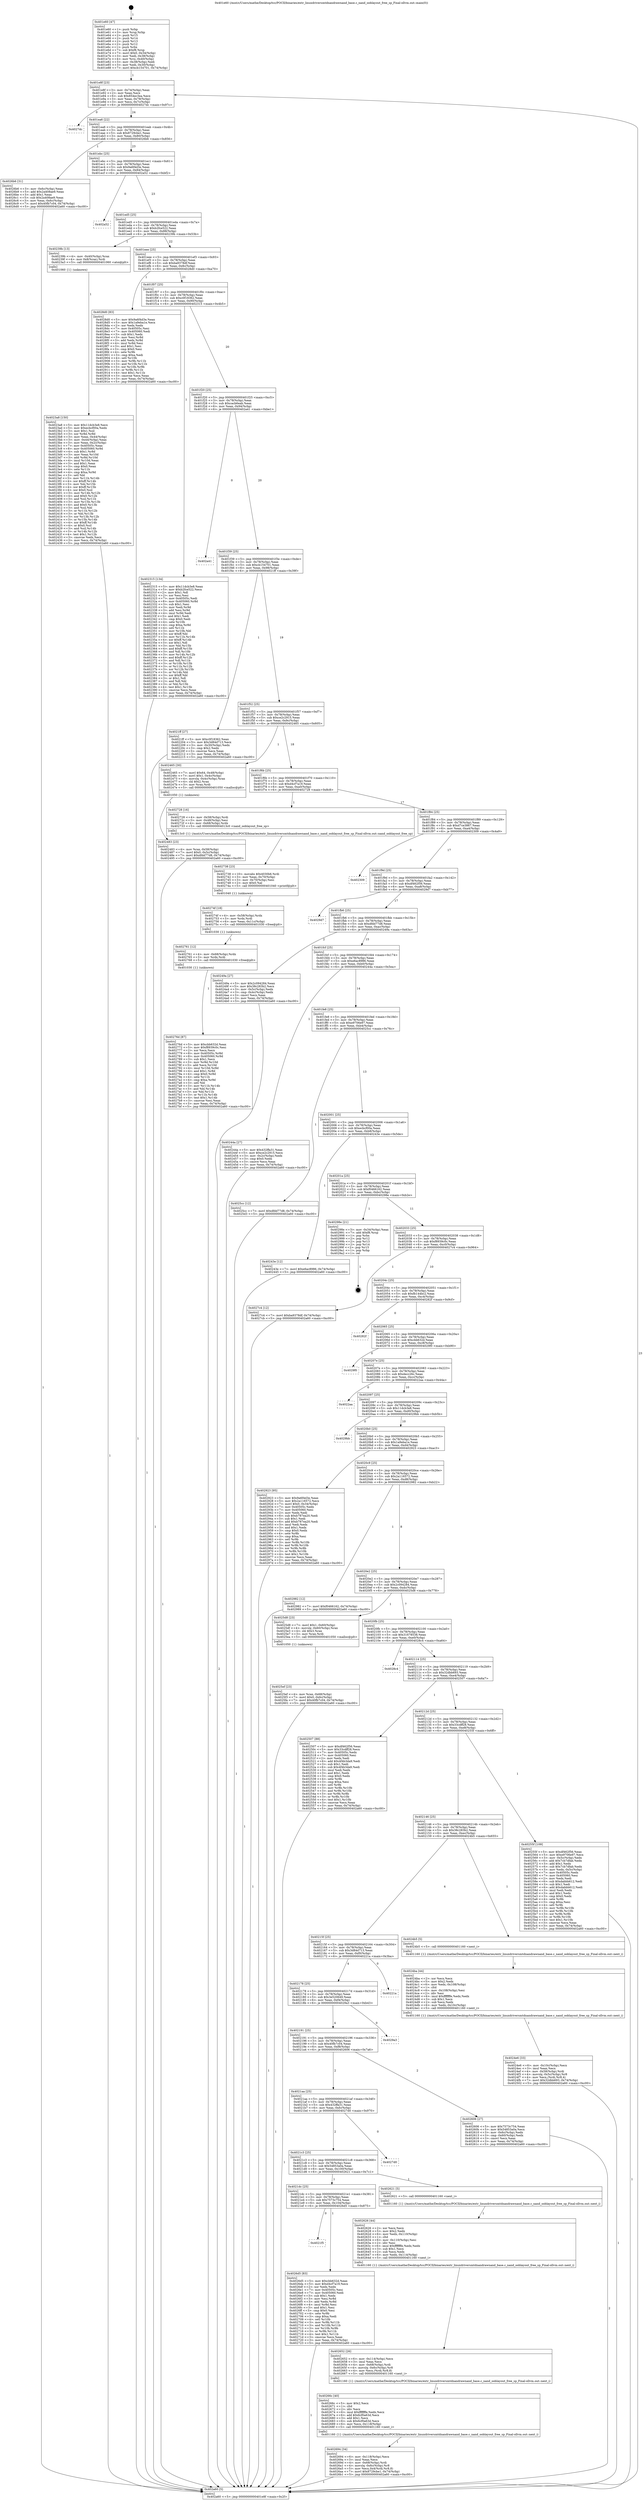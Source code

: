 digraph "0x401e60" {
  label = "0x401e60 (/mnt/c/Users/mathe/Desktop/tcc/POCII/binaries/extr_linuxdriversmtdnandrawnand_base.c_nand_ooblayout_free_sp_Final-ollvm.out::main(0))"
  labelloc = "t"
  node[shape=record]

  Entry [label="",width=0.3,height=0.3,shape=circle,fillcolor=black,style=filled]
  "0x401e8f" [label="{
     0x401e8f [23]\l
     | [instrs]\l
     &nbsp;&nbsp;0x401e8f \<+3\>: mov -0x74(%rbp),%eax\l
     &nbsp;&nbsp;0x401e92 \<+2\>: mov %eax,%ecx\l
     &nbsp;&nbsp;0x401e94 \<+6\>: sub $0x854ec3ea,%ecx\l
     &nbsp;&nbsp;0x401e9a \<+3\>: mov %eax,-0x78(%rbp)\l
     &nbsp;&nbsp;0x401e9d \<+3\>: mov %ecx,-0x7c(%rbp)\l
     &nbsp;&nbsp;0x401ea0 \<+6\>: je 00000000004027dc \<main+0x97c\>\l
  }"]
  "0x4027dc" [label="{
     0x4027dc\l
  }", style=dashed]
  "0x401ea6" [label="{
     0x401ea6 [22]\l
     | [instrs]\l
     &nbsp;&nbsp;0x401ea6 \<+5\>: jmp 0000000000401eab \<main+0x4b\>\l
     &nbsp;&nbsp;0x401eab \<+3\>: mov -0x78(%rbp),%eax\l
     &nbsp;&nbsp;0x401eae \<+5\>: sub $0x8729cbe1,%eax\l
     &nbsp;&nbsp;0x401eb3 \<+3\>: mov %eax,-0x80(%rbp)\l
     &nbsp;&nbsp;0x401eb6 \<+6\>: je 00000000004026b6 \<main+0x856\>\l
  }"]
  Exit [label="",width=0.3,height=0.3,shape=circle,fillcolor=black,style=filled,peripheries=2]
  "0x4026b6" [label="{
     0x4026b6 [31]\l
     | [instrs]\l
     &nbsp;&nbsp;0x4026b6 \<+3\>: mov -0x6c(%rbp),%eax\l
     &nbsp;&nbsp;0x4026b9 \<+5\>: add $0x2a408ae9,%eax\l
     &nbsp;&nbsp;0x4026be \<+3\>: add $0x1,%eax\l
     &nbsp;&nbsp;0x4026c1 \<+5\>: sub $0x2a408ae9,%eax\l
     &nbsp;&nbsp;0x4026c6 \<+3\>: mov %eax,-0x6c(%rbp)\l
     &nbsp;&nbsp;0x4026c9 \<+7\>: movl $0x40fb7c04,-0x74(%rbp)\l
     &nbsp;&nbsp;0x4026d0 \<+5\>: jmp 0000000000402a60 \<main+0xc00\>\l
  }"]
  "0x401ebc" [label="{
     0x401ebc [25]\l
     | [instrs]\l
     &nbsp;&nbsp;0x401ebc \<+5\>: jmp 0000000000401ec1 \<main+0x61\>\l
     &nbsp;&nbsp;0x401ec1 \<+3\>: mov -0x78(%rbp),%eax\l
     &nbsp;&nbsp;0x401ec4 \<+5\>: sub $0x9a6f4d3e,%eax\l
     &nbsp;&nbsp;0x401ec9 \<+6\>: mov %eax,-0x84(%rbp)\l
     &nbsp;&nbsp;0x401ecf \<+6\>: je 0000000000402a52 \<main+0xbf2\>\l
  }"]
  "0x40276d" [label="{
     0x40276d [87]\l
     | [instrs]\l
     &nbsp;&nbsp;0x40276d \<+5\>: mov $0xcbb632d,%eax\l
     &nbsp;&nbsp;0x402772 \<+5\>: mov $0xf8939c0c,%esi\l
     &nbsp;&nbsp;0x402777 \<+2\>: xor %ecx,%ecx\l
     &nbsp;&nbsp;0x402779 \<+8\>: mov 0x40505c,%r8d\l
     &nbsp;&nbsp;0x402781 \<+8\>: mov 0x405060,%r9d\l
     &nbsp;&nbsp;0x402789 \<+3\>: sub $0x1,%ecx\l
     &nbsp;&nbsp;0x40278c \<+3\>: mov %r8d,%r10d\l
     &nbsp;&nbsp;0x40278f \<+3\>: add %ecx,%r10d\l
     &nbsp;&nbsp;0x402792 \<+4\>: imul %r10d,%r8d\l
     &nbsp;&nbsp;0x402796 \<+4\>: and $0x1,%r8d\l
     &nbsp;&nbsp;0x40279a \<+4\>: cmp $0x0,%r8d\l
     &nbsp;&nbsp;0x40279e \<+4\>: sete %r11b\l
     &nbsp;&nbsp;0x4027a2 \<+4\>: cmp $0xa,%r9d\l
     &nbsp;&nbsp;0x4027a6 \<+3\>: setl %bl\l
     &nbsp;&nbsp;0x4027a9 \<+3\>: mov %r11b,%r14b\l
     &nbsp;&nbsp;0x4027ac \<+3\>: and %bl,%r14b\l
     &nbsp;&nbsp;0x4027af \<+3\>: xor %bl,%r11b\l
     &nbsp;&nbsp;0x4027b2 \<+3\>: or %r11b,%r14b\l
     &nbsp;&nbsp;0x4027b5 \<+4\>: test $0x1,%r14b\l
     &nbsp;&nbsp;0x4027b9 \<+3\>: cmovne %esi,%eax\l
     &nbsp;&nbsp;0x4027bc \<+3\>: mov %eax,-0x74(%rbp)\l
     &nbsp;&nbsp;0x4027bf \<+5\>: jmp 0000000000402a60 \<main+0xc00\>\l
  }"]
  "0x402a52" [label="{
     0x402a52\l
  }", style=dashed]
  "0x401ed5" [label="{
     0x401ed5 [25]\l
     | [instrs]\l
     &nbsp;&nbsp;0x401ed5 \<+5\>: jmp 0000000000401eda \<main+0x7a\>\l
     &nbsp;&nbsp;0x401eda \<+3\>: mov -0x78(%rbp),%eax\l
     &nbsp;&nbsp;0x401edd \<+5\>: sub $0xb2fce522,%eax\l
     &nbsp;&nbsp;0x401ee2 \<+6\>: mov %eax,-0x88(%rbp)\l
     &nbsp;&nbsp;0x401ee8 \<+6\>: je 000000000040239b \<main+0x53b\>\l
  }"]
  "0x402761" [label="{
     0x402761 [12]\l
     | [instrs]\l
     &nbsp;&nbsp;0x402761 \<+4\>: mov -0x68(%rbp),%rdx\l
     &nbsp;&nbsp;0x402765 \<+3\>: mov %rdx,%rdi\l
     &nbsp;&nbsp;0x402768 \<+5\>: call 0000000000401030 \<free@plt\>\l
     | [calls]\l
     &nbsp;&nbsp;0x401030 \{1\} (unknown)\l
  }"]
  "0x40239b" [label="{
     0x40239b [13]\l
     | [instrs]\l
     &nbsp;&nbsp;0x40239b \<+4\>: mov -0x40(%rbp),%rax\l
     &nbsp;&nbsp;0x40239f \<+4\>: mov 0x8(%rax),%rdi\l
     &nbsp;&nbsp;0x4023a3 \<+5\>: call 0000000000401060 \<atoi@plt\>\l
     | [calls]\l
     &nbsp;&nbsp;0x401060 \{1\} (unknown)\l
  }"]
  "0x401eee" [label="{
     0x401eee [25]\l
     | [instrs]\l
     &nbsp;&nbsp;0x401eee \<+5\>: jmp 0000000000401ef3 \<main+0x93\>\l
     &nbsp;&nbsp;0x401ef3 \<+3\>: mov -0x78(%rbp),%eax\l
     &nbsp;&nbsp;0x401ef6 \<+5\>: sub $0xba9378df,%eax\l
     &nbsp;&nbsp;0x401efb \<+6\>: mov %eax,-0x8c(%rbp)\l
     &nbsp;&nbsp;0x401f01 \<+6\>: je 00000000004028d0 \<main+0xa70\>\l
  }"]
  "0x40274f" [label="{
     0x40274f [18]\l
     | [instrs]\l
     &nbsp;&nbsp;0x40274f \<+4\>: mov -0x58(%rbp),%rdx\l
     &nbsp;&nbsp;0x402753 \<+3\>: mov %rdx,%rdi\l
     &nbsp;&nbsp;0x402756 \<+6\>: mov %eax,-0x11c(%rbp)\l
     &nbsp;&nbsp;0x40275c \<+5\>: call 0000000000401030 \<free@plt\>\l
     | [calls]\l
     &nbsp;&nbsp;0x401030 \{1\} (unknown)\l
  }"]
  "0x4028d0" [label="{
     0x4028d0 [83]\l
     | [instrs]\l
     &nbsp;&nbsp;0x4028d0 \<+5\>: mov $0x9a6f4d3e,%eax\l
     &nbsp;&nbsp;0x4028d5 \<+5\>: mov $0x1a9eba1e,%ecx\l
     &nbsp;&nbsp;0x4028da \<+2\>: xor %edx,%edx\l
     &nbsp;&nbsp;0x4028dc \<+7\>: mov 0x40505c,%esi\l
     &nbsp;&nbsp;0x4028e3 \<+7\>: mov 0x405060,%edi\l
     &nbsp;&nbsp;0x4028ea \<+3\>: sub $0x1,%edx\l
     &nbsp;&nbsp;0x4028ed \<+3\>: mov %esi,%r8d\l
     &nbsp;&nbsp;0x4028f0 \<+3\>: add %edx,%r8d\l
     &nbsp;&nbsp;0x4028f3 \<+4\>: imul %r8d,%esi\l
     &nbsp;&nbsp;0x4028f7 \<+3\>: and $0x1,%esi\l
     &nbsp;&nbsp;0x4028fa \<+3\>: cmp $0x0,%esi\l
     &nbsp;&nbsp;0x4028fd \<+4\>: sete %r9b\l
     &nbsp;&nbsp;0x402901 \<+3\>: cmp $0xa,%edi\l
     &nbsp;&nbsp;0x402904 \<+4\>: setl %r10b\l
     &nbsp;&nbsp;0x402908 \<+3\>: mov %r9b,%r11b\l
     &nbsp;&nbsp;0x40290b \<+3\>: and %r10b,%r11b\l
     &nbsp;&nbsp;0x40290e \<+3\>: xor %r10b,%r9b\l
     &nbsp;&nbsp;0x402911 \<+3\>: or %r9b,%r11b\l
     &nbsp;&nbsp;0x402914 \<+4\>: test $0x1,%r11b\l
     &nbsp;&nbsp;0x402918 \<+3\>: cmovne %ecx,%eax\l
     &nbsp;&nbsp;0x40291b \<+3\>: mov %eax,-0x74(%rbp)\l
     &nbsp;&nbsp;0x40291e \<+5\>: jmp 0000000000402a60 \<main+0xc00\>\l
  }"]
  "0x401f07" [label="{
     0x401f07 [25]\l
     | [instrs]\l
     &nbsp;&nbsp;0x401f07 \<+5\>: jmp 0000000000401f0c \<main+0xac\>\l
     &nbsp;&nbsp;0x401f0c \<+3\>: mov -0x78(%rbp),%eax\l
     &nbsp;&nbsp;0x401f0f \<+5\>: sub $0xc0f18362,%eax\l
     &nbsp;&nbsp;0x401f14 \<+6\>: mov %eax,-0x90(%rbp)\l
     &nbsp;&nbsp;0x401f1a \<+6\>: je 0000000000402315 \<main+0x4b5\>\l
  }"]
  "0x402738" [label="{
     0x402738 [23]\l
     | [instrs]\l
     &nbsp;&nbsp;0x402738 \<+10\>: movabs $0x4030b6,%rdi\l
     &nbsp;&nbsp;0x402742 \<+3\>: mov %eax,-0x70(%rbp)\l
     &nbsp;&nbsp;0x402745 \<+3\>: mov -0x70(%rbp),%esi\l
     &nbsp;&nbsp;0x402748 \<+2\>: mov $0x0,%al\l
     &nbsp;&nbsp;0x40274a \<+5\>: call 0000000000401040 \<printf@plt\>\l
     | [calls]\l
     &nbsp;&nbsp;0x401040 \{1\} (unknown)\l
  }"]
  "0x402315" [label="{
     0x402315 [134]\l
     | [instrs]\l
     &nbsp;&nbsp;0x402315 \<+5\>: mov $0x11dcb3e8,%eax\l
     &nbsp;&nbsp;0x40231a \<+5\>: mov $0xb2fce522,%ecx\l
     &nbsp;&nbsp;0x40231f \<+2\>: mov $0x1,%dl\l
     &nbsp;&nbsp;0x402321 \<+2\>: xor %esi,%esi\l
     &nbsp;&nbsp;0x402323 \<+7\>: mov 0x40505c,%edi\l
     &nbsp;&nbsp;0x40232a \<+8\>: mov 0x405060,%r8d\l
     &nbsp;&nbsp;0x402332 \<+3\>: sub $0x1,%esi\l
     &nbsp;&nbsp;0x402335 \<+3\>: mov %edi,%r9d\l
     &nbsp;&nbsp;0x402338 \<+3\>: add %esi,%r9d\l
     &nbsp;&nbsp;0x40233b \<+4\>: imul %r9d,%edi\l
     &nbsp;&nbsp;0x40233f \<+3\>: and $0x1,%edi\l
     &nbsp;&nbsp;0x402342 \<+3\>: cmp $0x0,%edi\l
     &nbsp;&nbsp;0x402345 \<+4\>: sete %r10b\l
     &nbsp;&nbsp;0x402349 \<+4\>: cmp $0xa,%r8d\l
     &nbsp;&nbsp;0x40234d \<+4\>: setl %r11b\l
     &nbsp;&nbsp;0x402351 \<+3\>: mov %r10b,%bl\l
     &nbsp;&nbsp;0x402354 \<+3\>: xor $0xff,%bl\l
     &nbsp;&nbsp;0x402357 \<+3\>: mov %r11b,%r14b\l
     &nbsp;&nbsp;0x40235a \<+4\>: xor $0xff,%r14b\l
     &nbsp;&nbsp;0x40235e \<+3\>: xor $0x1,%dl\l
     &nbsp;&nbsp;0x402361 \<+3\>: mov %bl,%r15b\l
     &nbsp;&nbsp;0x402364 \<+4\>: and $0xff,%r15b\l
     &nbsp;&nbsp;0x402368 \<+3\>: and %dl,%r10b\l
     &nbsp;&nbsp;0x40236b \<+3\>: mov %r14b,%r12b\l
     &nbsp;&nbsp;0x40236e \<+4\>: and $0xff,%r12b\l
     &nbsp;&nbsp;0x402372 \<+3\>: and %dl,%r11b\l
     &nbsp;&nbsp;0x402375 \<+3\>: or %r10b,%r15b\l
     &nbsp;&nbsp;0x402378 \<+3\>: or %r11b,%r12b\l
     &nbsp;&nbsp;0x40237b \<+3\>: xor %r12b,%r15b\l
     &nbsp;&nbsp;0x40237e \<+3\>: or %r14b,%bl\l
     &nbsp;&nbsp;0x402381 \<+3\>: xor $0xff,%bl\l
     &nbsp;&nbsp;0x402384 \<+3\>: or $0x1,%dl\l
     &nbsp;&nbsp;0x402387 \<+2\>: and %dl,%bl\l
     &nbsp;&nbsp;0x402389 \<+3\>: or %bl,%r15b\l
     &nbsp;&nbsp;0x40238c \<+4\>: test $0x1,%r15b\l
     &nbsp;&nbsp;0x402390 \<+3\>: cmovne %ecx,%eax\l
     &nbsp;&nbsp;0x402393 \<+3\>: mov %eax,-0x74(%rbp)\l
     &nbsp;&nbsp;0x402396 \<+5\>: jmp 0000000000402a60 \<main+0xc00\>\l
  }"]
  "0x401f20" [label="{
     0x401f20 [25]\l
     | [instrs]\l
     &nbsp;&nbsp;0x401f20 \<+5\>: jmp 0000000000401f25 \<main+0xc5\>\l
     &nbsp;&nbsp;0x401f25 \<+3\>: mov -0x78(%rbp),%eax\l
     &nbsp;&nbsp;0x401f28 \<+5\>: sub $0xcacb6eab,%eax\l
     &nbsp;&nbsp;0x401f2d \<+6\>: mov %eax,-0x94(%rbp)\l
     &nbsp;&nbsp;0x401f33 \<+6\>: je 0000000000402a41 \<main+0xbe1\>\l
  }"]
  "0x4021f5" [label="{
     0x4021f5\l
  }", style=dashed]
  "0x402a41" [label="{
     0x402a41\l
  }", style=dashed]
  "0x401f39" [label="{
     0x401f39 [25]\l
     | [instrs]\l
     &nbsp;&nbsp;0x401f39 \<+5\>: jmp 0000000000401f3e \<main+0xde\>\l
     &nbsp;&nbsp;0x401f3e \<+3\>: mov -0x78(%rbp),%eax\l
     &nbsp;&nbsp;0x401f41 \<+5\>: sub $0xcb154701,%eax\l
     &nbsp;&nbsp;0x401f46 \<+6\>: mov %eax,-0x98(%rbp)\l
     &nbsp;&nbsp;0x401f4c \<+6\>: je 00000000004021ff \<main+0x39f\>\l
  }"]
  "0x4026d5" [label="{
     0x4026d5 [83]\l
     | [instrs]\l
     &nbsp;&nbsp;0x4026d5 \<+5\>: mov $0xcbb632d,%eax\l
     &nbsp;&nbsp;0x4026da \<+5\>: mov $0xd4cf7a19,%ecx\l
     &nbsp;&nbsp;0x4026df \<+2\>: xor %edx,%edx\l
     &nbsp;&nbsp;0x4026e1 \<+7\>: mov 0x40505c,%esi\l
     &nbsp;&nbsp;0x4026e8 \<+7\>: mov 0x405060,%edi\l
     &nbsp;&nbsp;0x4026ef \<+3\>: sub $0x1,%edx\l
     &nbsp;&nbsp;0x4026f2 \<+3\>: mov %esi,%r8d\l
     &nbsp;&nbsp;0x4026f5 \<+3\>: add %edx,%r8d\l
     &nbsp;&nbsp;0x4026f8 \<+4\>: imul %r8d,%esi\l
     &nbsp;&nbsp;0x4026fc \<+3\>: and $0x1,%esi\l
     &nbsp;&nbsp;0x4026ff \<+3\>: cmp $0x0,%esi\l
     &nbsp;&nbsp;0x402702 \<+4\>: sete %r9b\l
     &nbsp;&nbsp;0x402706 \<+3\>: cmp $0xa,%edi\l
     &nbsp;&nbsp;0x402709 \<+4\>: setl %r10b\l
     &nbsp;&nbsp;0x40270d \<+3\>: mov %r9b,%r11b\l
     &nbsp;&nbsp;0x402710 \<+3\>: and %r10b,%r11b\l
     &nbsp;&nbsp;0x402713 \<+3\>: xor %r10b,%r9b\l
     &nbsp;&nbsp;0x402716 \<+3\>: or %r9b,%r11b\l
     &nbsp;&nbsp;0x402719 \<+4\>: test $0x1,%r11b\l
     &nbsp;&nbsp;0x40271d \<+3\>: cmovne %ecx,%eax\l
     &nbsp;&nbsp;0x402720 \<+3\>: mov %eax,-0x74(%rbp)\l
     &nbsp;&nbsp;0x402723 \<+5\>: jmp 0000000000402a60 \<main+0xc00\>\l
  }"]
  "0x4021ff" [label="{
     0x4021ff [27]\l
     | [instrs]\l
     &nbsp;&nbsp;0x4021ff \<+5\>: mov $0xc0f18362,%eax\l
     &nbsp;&nbsp;0x402204 \<+5\>: mov $0x3d84d713,%ecx\l
     &nbsp;&nbsp;0x402209 \<+3\>: mov -0x30(%rbp),%edx\l
     &nbsp;&nbsp;0x40220c \<+3\>: cmp $0x2,%edx\l
     &nbsp;&nbsp;0x40220f \<+3\>: cmovne %ecx,%eax\l
     &nbsp;&nbsp;0x402212 \<+3\>: mov %eax,-0x74(%rbp)\l
     &nbsp;&nbsp;0x402215 \<+5\>: jmp 0000000000402a60 \<main+0xc00\>\l
  }"]
  "0x401f52" [label="{
     0x401f52 [25]\l
     | [instrs]\l
     &nbsp;&nbsp;0x401f52 \<+5\>: jmp 0000000000401f57 \<main+0xf7\>\l
     &nbsp;&nbsp;0x401f57 \<+3\>: mov -0x78(%rbp),%eax\l
     &nbsp;&nbsp;0x401f5a \<+5\>: sub $0xce2c2915,%eax\l
     &nbsp;&nbsp;0x401f5f \<+6\>: mov %eax,-0x9c(%rbp)\l
     &nbsp;&nbsp;0x401f65 \<+6\>: je 0000000000402465 \<main+0x605\>\l
  }"]
  "0x402a60" [label="{
     0x402a60 [5]\l
     | [instrs]\l
     &nbsp;&nbsp;0x402a60 \<+5\>: jmp 0000000000401e8f \<main+0x2f\>\l
  }"]
  "0x401e60" [label="{
     0x401e60 [47]\l
     | [instrs]\l
     &nbsp;&nbsp;0x401e60 \<+1\>: push %rbp\l
     &nbsp;&nbsp;0x401e61 \<+3\>: mov %rsp,%rbp\l
     &nbsp;&nbsp;0x401e64 \<+2\>: push %r15\l
     &nbsp;&nbsp;0x401e66 \<+2\>: push %r14\l
     &nbsp;&nbsp;0x401e68 \<+2\>: push %r13\l
     &nbsp;&nbsp;0x401e6a \<+2\>: push %r12\l
     &nbsp;&nbsp;0x401e6c \<+1\>: push %rbx\l
     &nbsp;&nbsp;0x401e6d \<+7\>: sub $0xf8,%rsp\l
     &nbsp;&nbsp;0x401e74 \<+7\>: movl $0x0,-0x34(%rbp)\l
     &nbsp;&nbsp;0x401e7b \<+3\>: mov %edi,-0x38(%rbp)\l
     &nbsp;&nbsp;0x401e7e \<+4\>: mov %rsi,-0x40(%rbp)\l
     &nbsp;&nbsp;0x401e82 \<+3\>: mov -0x38(%rbp),%edi\l
     &nbsp;&nbsp;0x401e85 \<+3\>: mov %edi,-0x30(%rbp)\l
     &nbsp;&nbsp;0x401e88 \<+7\>: movl $0xcb154701,-0x74(%rbp)\l
  }"]
  "0x4023a8" [label="{
     0x4023a8 [150]\l
     | [instrs]\l
     &nbsp;&nbsp;0x4023a8 \<+5\>: mov $0x11dcb3e8,%ecx\l
     &nbsp;&nbsp;0x4023ad \<+5\>: mov $0xecbcf00a,%edx\l
     &nbsp;&nbsp;0x4023b2 \<+3\>: mov $0x1,%sil\l
     &nbsp;&nbsp;0x4023b5 \<+3\>: xor %r8d,%r8d\l
     &nbsp;&nbsp;0x4023b8 \<+3\>: mov %eax,-0x44(%rbp)\l
     &nbsp;&nbsp;0x4023bb \<+3\>: mov -0x44(%rbp),%eax\l
     &nbsp;&nbsp;0x4023be \<+3\>: mov %eax,-0x2c(%rbp)\l
     &nbsp;&nbsp;0x4023c1 \<+7\>: mov 0x40505c,%eax\l
     &nbsp;&nbsp;0x4023c8 \<+8\>: mov 0x405060,%r9d\l
     &nbsp;&nbsp;0x4023d0 \<+4\>: sub $0x1,%r8d\l
     &nbsp;&nbsp;0x4023d4 \<+3\>: mov %eax,%r10d\l
     &nbsp;&nbsp;0x4023d7 \<+3\>: add %r8d,%r10d\l
     &nbsp;&nbsp;0x4023da \<+4\>: imul %r10d,%eax\l
     &nbsp;&nbsp;0x4023de \<+3\>: and $0x1,%eax\l
     &nbsp;&nbsp;0x4023e1 \<+3\>: cmp $0x0,%eax\l
     &nbsp;&nbsp;0x4023e4 \<+4\>: sete %r11b\l
     &nbsp;&nbsp;0x4023e8 \<+4\>: cmp $0xa,%r9d\l
     &nbsp;&nbsp;0x4023ec \<+3\>: setl %bl\l
     &nbsp;&nbsp;0x4023ef \<+3\>: mov %r11b,%r14b\l
     &nbsp;&nbsp;0x4023f2 \<+4\>: xor $0xff,%r14b\l
     &nbsp;&nbsp;0x4023f6 \<+3\>: mov %bl,%r15b\l
     &nbsp;&nbsp;0x4023f9 \<+4\>: xor $0xff,%r15b\l
     &nbsp;&nbsp;0x4023fd \<+4\>: xor $0x0,%sil\l
     &nbsp;&nbsp;0x402401 \<+3\>: mov %r14b,%r12b\l
     &nbsp;&nbsp;0x402404 \<+4\>: and $0x0,%r12b\l
     &nbsp;&nbsp;0x402408 \<+3\>: and %sil,%r11b\l
     &nbsp;&nbsp;0x40240b \<+3\>: mov %r15b,%r13b\l
     &nbsp;&nbsp;0x40240e \<+4\>: and $0x0,%r13b\l
     &nbsp;&nbsp;0x402412 \<+3\>: and %sil,%bl\l
     &nbsp;&nbsp;0x402415 \<+3\>: or %r11b,%r12b\l
     &nbsp;&nbsp;0x402418 \<+3\>: or %bl,%r13b\l
     &nbsp;&nbsp;0x40241b \<+3\>: xor %r13b,%r12b\l
     &nbsp;&nbsp;0x40241e \<+3\>: or %r15b,%r14b\l
     &nbsp;&nbsp;0x402421 \<+4\>: xor $0xff,%r14b\l
     &nbsp;&nbsp;0x402425 \<+4\>: or $0x0,%sil\l
     &nbsp;&nbsp;0x402429 \<+3\>: and %sil,%r14b\l
     &nbsp;&nbsp;0x40242c \<+3\>: or %r14b,%r12b\l
     &nbsp;&nbsp;0x40242f \<+4\>: test $0x1,%r12b\l
     &nbsp;&nbsp;0x402433 \<+3\>: cmovne %edx,%ecx\l
     &nbsp;&nbsp;0x402436 \<+3\>: mov %ecx,-0x74(%rbp)\l
     &nbsp;&nbsp;0x402439 \<+5\>: jmp 0000000000402a60 \<main+0xc00\>\l
  }"]
  "0x402694" [label="{
     0x402694 [34]\l
     | [instrs]\l
     &nbsp;&nbsp;0x402694 \<+6\>: mov -0x118(%rbp),%ecx\l
     &nbsp;&nbsp;0x40269a \<+3\>: imul %eax,%ecx\l
     &nbsp;&nbsp;0x40269d \<+4\>: mov -0x68(%rbp),%rdi\l
     &nbsp;&nbsp;0x4026a1 \<+4\>: movslq -0x6c(%rbp),%r8\l
     &nbsp;&nbsp;0x4026a5 \<+5\>: mov %ecx,0x4(%rdi,%r8,8)\l
     &nbsp;&nbsp;0x4026aa \<+7\>: movl $0x8729cbe1,-0x74(%rbp)\l
     &nbsp;&nbsp;0x4026b1 \<+5\>: jmp 0000000000402a60 \<main+0xc00\>\l
  }"]
  "0x402465" [label="{
     0x402465 [30]\l
     | [instrs]\l
     &nbsp;&nbsp;0x402465 \<+7\>: movl $0x64,-0x48(%rbp)\l
     &nbsp;&nbsp;0x40246c \<+7\>: movl $0x1,-0x4c(%rbp)\l
     &nbsp;&nbsp;0x402473 \<+4\>: movslq -0x4c(%rbp),%rax\l
     &nbsp;&nbsp;0x402477 \<+4\>: shl $0x2,%rax\l
     &nbsp;&nbsp;0x40247b \<+3\>: mov %rax,%rdi\l
     &nbsp;&nbsp;0x40247e \<+5\>: call 0000000000401050 \<malloc@plt\>\l
     | [calls]\l
     &nbsp;&nbsp;0x401050 \{1\} (unknown)\l
  }"]
  "0x401f6b" [label="{
     0x401f6b [25]\l
     | [instrs]\l
     &nbsp;&nbsp;0x401f6b \<+5\>: jmp 0000000000401f70 \<main+0x110\>\l
     &nbsp;&nbsp;0x401f70 \<+3\>: mov -0x78(%rbp),%eax\l
     &nbsp;&nbsp;0x401f73 \<+5\>: sub $0xd4cf7a19,%eax\l
     &nbsp;&nbsp;0x401f78 \<+6\>: mov %eax,-0xa0(%rbp)\l
     &nbsp;&nbsp;0x401f7e \<+6\>: je 0000000000402728 \<main+0x8c8\>\l
  }"]
  "0x40266c" [label="{
     0x40266c [40]\l
     | [instrs]\l
     &nbsp;&nbsp;0x40266c \<+5\>: mov $0x2,%ecx\l
     &nbsp;&nbsp;0x402671 \<+1\>: cltd\l
     &nbsp;&nbsp;0x402672 \<+2\>: idiv %ecx\l
     &nbsp;&nbsp;0x402674 \<+6\>: imul $0xfffffffe,%edx,%ecx\l
     &nbsp;&nbsp;0x40267a \<+6\>: add $0x6cf0a63d,%ecx\l
     &nbsp;&nbsp;0x402680 \<+3\>: add $0x1,%ecx\l
     &nbsp;&nbsp;0x402683 \<+6\>: sub $0x6cf0a63d,%ecx\l
     &nbsp;&nbsp;0x402689 \<+6\>: mov %ecx,-0x118(%rbp)\l
     &nbsp;&nbsp;0x40268f \<+5\>: call 0000000000401160 \<next_i\>\l
     | [calls]\l
     &nbsp;&nbsp;0x401160 \{1\} (/mnt/c/Users/mathe/Desktop/tcc/POCII/binaries/extr_linuxdriversmtdnandrawnand_base.c_nand_ooblayout_free_sp_Final-ollvm.out::next_i)\l
  }"]
  "0x402728" [label="{
     0x402728 [16]\l
     | [instrs]\l
     &nbsp;&nbsp;0x402728 \<+4\>: mov -0x58(%rbp),%rdi\l
     &nbsp;&nbsp;0x40272c \<+3\>: mov -0x48(%rbp),%esi\l
     &nbsp;&nbsp;0x40272f \<+4\>: mov -0x68(%rbp),%rdx\l
     &nbsp;&nbsp;0x402733 \<+5\>: call 00000000004013c0 \<nand_ooblayout_free_sp\>\l
     | [calls]\l
     &nbsp;&nbsp;0x4013c0 \{1\} (/mnt/c/Users/mathe/Desktop/tcc/POCII/binaries/extr_linuxdriversmtdnandrawnand_base.c_nand_ooblayout_free_sp_Final-ollvm.out::nand_ooblayout_free_sp)\l
  }"]
  "0x401f84" [label="{
     0x401f84 [25]\l
     | [instrs]\l
     &nbsp;&nbsp;0x401f84 \<+5\>: jmp 0000000000401f89 \<main+0x129\>\l
     &nbsp;&nbsp;0x401f89 \<+3\>: mov -0x78(%rbp),%eax\l
     &nbsp;&nbsp;0x401f8c \<+5\>: sub $0xd7ce3867,%eax\l
     &nbsp;&nbsp;0x401f91 \<+6\>: mov %eax,-0xa4(%rbp)\l
     &nbsp;&nbsp;0x401f97 \<+6\>: je 0000000000402309 \<main+0x4a9\>\l
  }"]
  "0x402652" [label="{
     0x402652 [26]\l
     | [instrs]\l
     &nbsp;&nbsp;0x402652 \<+6\>: mov -0x114(%rbp),%ecx\l
     &nbsp;&nbsp;0x402658 \<+3\>: imul %eax,%ecx\l
     &nbsp;&nbsp;0x40265b \<+4\>: mov -0x68(%rbp),%rdi\l
     &nbsp;&nbsp;0x40265f \<+4\>: movslq -0x6c(%rbp),%r8\l
     &nbsp;&nbsp;0x402663 \<+4\>: mov %ecx,(%rdi,%r8,8)\l
     &nbsp;&nbsp;0x402667 \<+5\>: call 0000000000401160 \<next_i\>\l
     | [calls]\l
     &nbsp;&nbsp;0x401160 \{1\} (/mnt/c/Users/mathe/Desktop/tcc/POCII/binaries/extr_linuxdriversmtdnandrawnand_base.c_nand_ooblayout_free_sp_Final-ollvm.out::next_i)\l
  }"]
  "0x402309" [label="{
     0x402309\l
  }", style=dashed]
  "0x401f9d" [label="{
     0x401f9d [25]\l
     | [instrs]\l
     &nbsp;&nbsp;0x401f9d \<+5\>: jmp 0000000000401fa2 \<main+0x142\>\l
     &nbsp;&nbsp;0x401fa2 \<+3\>: mov -0x78(%rbp),%eax\l
     &nbsp;&nbsp;0x401fa5 \<+5\>: sub $0xdf462f56,%eax\l
     &nbsp;&nbsp;0x401faa \<+6\>: mov %eax,-0xa8(%rbp)\l
     &nbsp;&nbsp;0x401fb0 \<+6\>: je 00000000004029d7 \<main+0xb77\>\l
  }"]
  "0x402626" [label="{
     0x402626 [44]\l
     | [instrs]\l
     &nbsp;&nbsp;0x402626 \<+2\>: xor %ecx,%ecx\l
     &nbsp;&nbsp;0x402628 \<+5\>: mov $0x2,%edx\l
     &nbsp;&nbsp;0x40262d \<+6\>: mov %edx,-0x110(%rbp)\l
     &nbsp;&nbsp;0x402633 \<+1\>: cltd\l
     &nbsp;&nbsp;0x402634 \<+6\>: mov -0x110(%rbp),%esi\l
     &nbsp;&nbsp;0x40263a \<+2\>: idiv %esi\l
     &nbsp;&nbsp;0x40263c \<+6\>: imul $0xfffffffe,%edx,%edx\l
     &nbsp;&nbsp;0x402642 \<+3\>: sub $0x1,%ecx\l
     &nbsp;&nbsp;0x402645 \<+2\>: sub %ecx,%edx\l
     &nbsp;&nbsp;0x402647 \<+6\>: mov %edx,-0x114(%rbp)\l
     &nbsp;&nbsp;0x40264d \<+5\>: call 0000000000401160 \<next_i\>\l
     | [calls]\l
     &nbsp;&nbsp;0x401160 \{1\} (/mnt/c/Users/mathe/Desktop/tcc/POCII/binaries/extr_linuxdriversmtdnandrawnand_base.c_nand_ooblayout_free_sp_Final-ollvm.out::next_i)\l
  }"]
  "0x4029d7" [label="{
     0x4029d7\l
  }", style=dashed]
  "0x401fb6" [label="{
     0x401fb6 [25]\l
     | [instrs]\l
     &nbsp;&nbsp;0x401fb6 \<+5\>: jmp 0000000000401fbb \<main+0x15b\>\l
     &nbsp;&nbsp;0x401fbb \<+3\>: mov -0x78(%rbp),%eax\l
     &nbsp;&nbsp;0x401fbe \<+5\>: sub $0xdfdd77d8,%eax\l
     &nbsp;&nbsp;0x401fc3 \<+6\>: mov %eax,-0xac(%rbp)\l
     &nbsp;&nbsp;0x401fc9 \<+6\>: je 000000000040249a \<main+0x63a\>\l
  }"]
  "0x4021dc" [label="{
     0x4021dc [25]\l
     | [instrs]\l
     &nbsp;&nbsp;0x4021dc \<+5\>: jmp 00000000004021e1 \<main+0x381\>\l
     &nbsp;&nbsp;0x4021e1 \<+3\>: mov -0x78(%rbp),%eax\l
     &nbsp;&nbsp;0x4021e4 \<+5\>: sub $0x7573c754,%eax\l
     &nbsp;&nbsp;0x4021e9 \<+6\>: mov %eax,-0x104(%rbp)\l
     &nbsp;&nbsp;0x4021ef \<+6\>: je 00000000004026d5 \<main+0x875\>\l
  }"]
  "0x40249a" [label="{
     0x40249a [27]\l
     | [instrs]\l
     &nbsp;&nbsp;0x40249a \<+5\>: mov $0x2c094284,%eax\l
     &nbsp;&nbsp;0x40249f \<+5\>: mov $0x38c283b2,%ecx\l
     &nbsp;&nbsp;0x4024a4 \<+3\>: mov -0x5c(%rbp),%edx\l
     &nbsp;&nbsp;0x4024a7 \<+3\>: cmp -0x4c(%rbp),%edx\l
     &nbsp;&nbsp;0x4024aa \<+3\>: cmovl %ecx,%eax\l
     &nbsp;&nbsp;0x4024ad \<+3\>: mov %eax,-0x74(%rbp)\l
     &nbsp;&nbsp;0x4024b0 \<+5\>: jmp 0000000000402a60 \<main+0xc00\>\l
  }"]
  "0x401fcf" [label="{
     0x401fcf [25]\l
     | [instrs]\l
     &nbsp;&nbsp;0x401fcf \<+5\>: jmp 0000000000401fd4 \<main+0x174\>\l
     &nbsp;&nbsp;0x401fd4 \<+3\>: mov -0x78(%rbp),%eax\l
     &nbsp;&nbsp;0x401fd7 \<+5\>: sub $0xe6ac8986,%eax\l
     &nbsp;&nbsp;0x401fdc \<+6\>: mov %eax,-0xb0(%rbp)\l
     &nbsp;&nbsp;0x401fe2 \<+6\>: je 000000000040244a \<main+0x5ea\>\l
  }"]
  "0x402621" [label="{
     0x402621 [5]\l
     | [instrs]\l
     &nbsp;&nbsp;0x402621 \<+5\>: call 0000000000401160 \<next_i\>\l
     | [calls]\l
     &nbsp;&nbsp;0x401160 \{1\} (/mnt/c/Users/mathe/Desktop/tcc/POCII/binaries/extr_linuxdriversmtdnandrawnand_base.c_nand_ooblayout_free_sp_Final-ollvm.out::next_i)\l
  }"]
  "0x40244a" [label="{
     0x40244a [27]\l
     | [instrs]\l
     &nbsp;&nbsp;0x40244a \<+5\>: mov $0x432ffa31,%eax\l
     &nbsp;&nbsp;0x40244f \<+5\>: mov $0xce2c2915,%ecx\l
     &nbsp;&nbsp;0x402454 \<+3\>: mov -0x2c(%rbp),%edx\l
     &nbsp;&nbsp;0x402457 \<+3\>: cmp $0x0,%edx\l
     &nbsp;&nbsp;0x40245a \<+3\>: cmove %ecx,%eax\l
     &nbsp;&nbsp;0x40245d \<+3\>: mov %eax,-0x74(%rbp)\l
     &nbsp;&nbsp;0x402460 \<+5\>: jmp 0000000000402a60 \<main+0xc00\>\l
  }"]
  "0x401fe8" [label="{
     0x401fe8 [25]\l
     | [instrs]\l
     &nbsp;&nbsp;0x401fe8 \<+5\>: jmp 0000000000401fed \<main+0x18d\>\l
     &nbsp;&nbsp;0x401fed \<+3\>: mov -0x78(%rbp),%eax\l
     &nbsp;&nbsp;0x401ff0 \<+5\>: sub $0xe9706e97,%eax\l
     &nbsp;&nbsp;0x401ff5 \<+6\>: mov %eax,-0xb4(%rbp)\l
     &nbsp;&nbsp;0x401ffb \<+6\>: je 00000000004025cc \<main+0x76c\>\l
  }"]
  "0x4021c3" [label="{
     0x4021c3 [25]\l
     | [instrs]\l
     &nbsp;&nbsp;0x4021c3 \<+5\>: jmp 00000000004021c8 \<main+0x368\>\l
     &nbsp;&nbsp;0x4021c8 \<+3\>: mov -0x78(%rbp),%eax\l
     &nbsp;&nbsp;0x4021cb \<+5\>: sub $0x54853a0a,%eax\l
     &nbsp;&nbsp;0x4021d0 \<+6\>: mov %eax,-0x100(%rbp)\l
     &nbsp;&nbsp;0x4021d6 \<+6\>: je 0000000000402621 \<main+0x7c1\>\l
  }"]
  "0x4025cc" [label="{
     0x4025cc [12]\l
     | [instrs]\l
     &nbsp;&nbsp;0x4025cc \<+7\>: movl $0xdfdd77d8,-0x74(%rbp)\l
     &nbsp;&nbsp;0x4025d3 \<+5\>: jmp 0000000000402a60 \<main+0xc00\>\l
  }"]
  "0x402001" [label="{
     0x402001 [25]\l
     | [instrs]\l
     &nbsp;&nbsp;0x402001 \<+5\>: jmp 0000000000402006 \<main+0x1a6\>\l
     &nbsp;&nbsp;0x402006 \<+3\>: mov -0x78(%rbp),%eax\l
     &nbsp;&nbsp;0x402009 \<+5\>: sub $0xecbcf00a,%eax\l
     &nbsp;&nbsp;0x40200e \<+6\>: mov %eax,-0xb8(%rbp)\l
     &nbsp;&nbsp;0x402014 \<+6\>: je 000000000040243e \<main+0x5de\>\l
  }"]
  "0x4027d0" [label="{
     0x4027d0\l
  }", style=dashed]
  "0x40243e" [label="{
     0x40243e [12]\l
     | [instrs]\l
     &nbsp;&nbsp;0x40243e \<+7\>: movl $0xe6ac8986,-0x74(%rbp)\l
     &nbsp;&nbsp;0x402445 \<+5\>: jmp 0000000000402a60 \<main+0xc00\>\l
  }"]
  "0x40201a" [label="{
     0x40201a [25]\l
     | [instrs]\l
     &nbsp;&nbsp;0x40201a \<+5\>: jmp 000000000040201f \<main+0x1bf\>\l
     &nbsp;&nbsp;0x40201f \<+3\>: mov -0x78(%rbp),%eax\l
     &nbsp;&nbsp;0x402022 \<+5\>: sub $0xf0466162,%eax\l
     &nbsp;&nbsp;0x402027 \<+6\>: mov %eax,-0xbc(%rbp)\l
     &nbsp;&nbsp;0x40202d \<+6\>: je 000000000040298e \<main+0xb2e\>\l
  }"]
  "0x402483" [label="{
     0x402483 [23]\l
     | [instrs]\l
     &nbsp;&nbsp;0x402483 \<+4\>: mov %rax,-0x58(%rbp)\l
     &nbsp;&nbsp;0x402487 \<+7\>: movl $0x0,-0x5c(%rbp)\l
     &nbsp;&nbsp;0x40248e \<+7\>: movl $0xdfdd77d8,-0x74(%rbp)\l
     &nbsp;&nbsp;0x402495 \<+5\>: jmp 0000000000402a60 \<main+0xc00\>\l
  }"]
  "0x4021aa" [label="{
     0x4021aa [25]\l
     | [instrs]\l
     &nbsp;&nbsp;0x4021aa \<+5\>: jmp 00000000004021af \<main+0x34f\>\l
     &nbsp;&nbsp;0x4021af \<+3\>: mov -0x78(%rbp),%eax\l
     &nbsp;&nbsp;0x4021b2 \<+5\>: sub $0x432ffa31,%eax\l
     &nbsp;&nbsp;0x4021b7 \<+6\>: mov %eax,-0xfc(%rbp)\l
     &nbsp;&nbsp;0x4021bd \<+6\>: je 00000000004027d0 \<main+0x970\>\l
  }"]
  "0x40298e" [label="{
     0x40298e [21]\l
     | [instrs]\l
     &nbsp;&nbsp;0x40298e \<+3\>: mov -0x34(%rbp),%eax\l
     &nbsp;&nbsp;0x402991 \<+7\>: add $0xf8,%rsp\l
     &nbsp;&nbsp;0x402998 \<+1\>: pop %rbx\l
     &nbsp;&nbsp;0x402999 \<+2\>: pop %r12\l
     &nbsp;&nbsp;0x40299b \<+2\>: pop %r13\l
     &nbsp;&nbsp;0x40299d \<+2\>: pop %r14\l
     &nbsp;&nbsp;0x40299f \<+2\>: pop %r15\l
     &nbsp;&nbsp;0x4029a1 \<+1\>: pop %rbp\l
     &nbsp;&nbsp;0x4029a2 \<+1\>: ret\l
  }"]
  "0x402033" [label="{
     0x402033 [25]\l
     | [instrs]\l
     &nbsp;&nbsp;0x402033 \<+5\>: jmp 0000000000402038 \<main+0x1d8\>\l
     &nbsp;&nbsp;0x402038 \<+3\>: mov -0x78(%rbp),%eax\l
     &nbsp;&nbsp;0x40203b \<+5\>: sub $0xf8939c0c,%eax\l
     &nbsp;&nbsp;0x402040 \<+6\>: mov %eax,-0xc0(%rbp)\l
     &nbsp;&nbsp;0x402046 \<+6\>: je 00000000004027c4 \<main+0x964\>\l
  }"]
  "0x402606" [label="{
     0x402606 [27]\l
     | [instrs]\l
     &nbsp;&nbsp;0x402606 \<+5\>: mov $0x7573c754,%eax\l
     &nbsp;&nbsp;0x40260b \<+5\>: mov $0x54853a0a,%ecx\l
     &nbsp;&nbsp;0x402610 \<+3\>: mov -0x6c(%rbp),%edx\l
     &nbsp;&nbsp;0x402613 \<+3\>: cmp -0x60(%rbp),%edx\l
     &nbsp;&nbsp;0x402616 \<+3\>: cmovl %ecx,%eax\l
     &nbsp;&nbsp;0x402619 \<+3\>: mov %eax,-0x74(%rbp)\l
     &nbsp;&nbsp;0x40261c \<+5\>: jmp 0000000000402a60 \<main+0xc00\>\l
  }"]
  "0x4027c4" [label="{
     0x4027c4 [12]\l
     | [instrs]\l
     &nbsp;&nbsp;0x4027c4 \<+7\>: movl $0xba9378df,-0x74(%rbp)\l
     &nbsp;&nbsp;0x4027cb \<+5\>: jmp 0000000000402a60 \<main+0xc00\>\l
  }"]
  "0x40204c" [label="{
     0x40204c [25]\l
     | [instrs]\l
     &nbsp;&nbsp;0x40204c \<+5\>: jmp 0000000000402051 \<main+0x1f1\>\l
     &nbsp;&nbsp;0x402051 \<+3\>: mov -0x78(%rbp),%eax\l
     &nbsp;&nbsp;0x402054 \<+5\>: sub $0xfb144bc2,%eax\l
     &nbsp;&nbsp;0x402059 \<+6\>: mov %eax,-0xc4(%rbp)\l
     &nbsp;&nbsp;0x40205f \<+6\>: je 000000000040282f \<main+0x9cf\>\l
  }"]
  "0x402191" [label="{
     0x402191 [25]\l
     | [instrs]\l
     &nbsp;&nbsp;0x402191 \<+5\>: jmp 0000000000402196 \<main+0x336\>\l
     &nbsp;&nbsp;0x402196 \<+3\>: mov -0x78(%rbp),%eax\l
     &nbsp;&nbsp;0x402199 \<+5\>: sub $0x40fb7c04,%eax\l
     &nbsp;&nbsp;0x40219e \<+6\>: mov %eax,-0xf8(%rbp)\l
     &nbsp;&nbsp;0x4021a4 \<+6\>: je 0000000000402606 \<main+0x7a6\>\l
  }"]
  "0x40282f" [label="{
     0x40282f\l
  }", style=dashed]
  "0x402065" [label="{
     0x402065 [25]\l
     | [instrs]\l
     &nbsp;&nbsp;0x402065 \<+5\>: jmp 000000000040206a \<main+0x20a\>\l
     &nbsp;&nbsp;0x40206a \<+3\>: mov -0x78(%rbp),%eax\l
     &nbsp;&nbsp;0x40206d \<+5\>: sub $0xcbb632d,%eax\l
     &nbsp;&nbsp;0x402072 \<+6\>: mov %eax,-0xc8(%rbp)\l
     &nbsp;&nbsp;0x402078 \<+6\>: je 00000000004029f0 \<main+0xb90\>\l
  }"]
  "0x4029a3" [label="{
     0x4029a3\l
  }", style=dashed]
  "0x4029f0" [label="{
     0x4029f0\l
  }", style=dashed]
  "0x40207e" [label="{
     0x40207e [25]\l
     | [instrs]\l
     &nbsp;&nbsp;0x40207e \<+5\>: jmp 0000000000402083 \<main+0x223\>\l
     &nbsp;&nbsp;0x402083 \<+3\>: mov -0x78(%rbp),%eax\l
     &nbsp;&nbsp;0x402086 \<+5\>: sub $0xdecc26c,%eax\l
     &nbsp;&nbsp;0x40208b \<+6\>: mov %eax,-0xcc(%rbp)\l
     &nbsp;&nbsp;0x402091 \<+6\>: je 00000000004022aa \<main+0x44a\>\l
  }"]
  "0x402178" [label="{
     0x402178 [25]\l
     | [instrs]\l
     &nbsp;&nbsp;0x402178 \<+5\>: jmp 000000000040217d \<main+0x31d\>\l
     &nbsp;&nbsp;0x40217d \<+3\>: mov -0x78(%rbp),%eax\l
     &nbsp;&nbsp;0x402180 \<+5\>: sub $0x3e520649,%eax\l
     &nbsp;&nbsp;0x402185 \<+6\>: mov %eax,-0xf4(%rbp)\l
     &nbsp;&nbsp;0x40218b \<+6\>: je 00000000004029a3 \<main+0xb43\>\l
  }"]
  "0x4022aa" [label="{
     0x4022aa\l
  }", style=dashed]
  "0x402097" [label="{
     0x402097 [25]\l
     | [instrs]\l
     &nbsp;&nbsp;0x402097 \<+5\>: jmp 000000000040209c \<main+0x23c\>\l
     &nbsp;&nbsp;0x40209c \<+3\>: mov -0x78(%rbp),%eax\l
     &nbsp;&nbsp;0x40209f \<+5\>: sub $0x11dcb3e8,%eax\l
     &nbsp;&nbsp;0x4020a4 \<+6\>: mov %eax,-0xd0(%rbp)\l
     &nbsp;&nbsp;0x4020aa \<+6\>: je 00000000004029bb \<main+0xb5b\>\l
  }"]
  "0x40221a" [label="{
     0x40221a\l
  }", style=dashed]
  "0x4029bb" [label="{
     0x4029bb\l
  }", style=dashed]
  "0x4020b0" [label="{
     0x4020b0 [25]\l
     | [instrs]\l
     &nbsp;&nbsp;0x4020b0 \<+5\>: jmp 00000000004020b5 \<main+0x255\>\l
     &nbsp;&nbsp;0x4020b5 \<+3\>: mov -0x78(%rbp),%eax\l
     &nbsp;&nbsp;0x4020b8 \<+5\>: sub $0x1a9eba1e,%eax\l
     &nbsp;&nbsp;0x4020bd \<+6\>: mov %eax,-0xd4(%rbp)\l
     &nbsp;&nbsp;0x4020c3 \<+6\>: je 0000000000402923 \<main+0xac3\>\l
  }"]
  "0x4025ef" [label="{
     0x4025ef [23]\l
     | [instrs]\l
     &nbsp;&nbsp;0x4025ef \<+4\>: mov %rax,-0x68(%rbp)\l
     &nbsp;&nbsp;0x4025f3 \<+7\>: movl $0x0,-0x6c(%rbp)\l
     &nbsp;&nbsp;0x4025fa \<+7\>: movl $0x40fb7c04,-0x74(%rbp)\l
     &nbsp;&nbsp;0x402601 \<+5\>: jmp 0000000000402a60 \<main+0xc00\>\l
  }"]
  "0x402923" [label="{
     0x402923 [95]\l
     | [instrs]\l
     &nbsp;&nbsp;0x402923 \<+5\>: mov $0x9a6f4d3e,%eax\l
     &nbsp;&nbsp;0x402928 \<+5\>: mov $0x2a116572,%ecx\l
     &nbsp;&nbsp;0x40292d \<+7\>: movl $0x0,-0x34(%rbp)\l
     &nbsp;&nbsp;0x402934 \<+7\>: mov 0x40505c,%edx\l
     &nbsp;&nbsp;0x40293b \<+7\>: mov 0x405060,%esi\l
     &nbsp;&nbsp;0x402942 \<+2\>: mov %edx,%edi\l
     &nbsp;&nbsp;0x402944 \<+6\>: sub $0xb787ea20,%edi\l
     &nbsp;&nbsp;0x40294a \<+3\>: sub $0x1,%edi\l
     &nbsp;&nbsp;0x40294d \<+6\>: add $0xb787ea20,%edi\l
     &nbsp;&nbsp;0x402953 \<+3\>: imul %edi,%edx\l
     &nbsp;&nbsp;0x402956 \<+3\>: and $0x1,%edx\l
     &nbsp;&nbsp;0x402959 \<+3\>: cmp $0x0,%edx\l
     &nbsp;&nbsp;0x40295c \<+4\>: sete %r8b\l
     &nbsp;&nbsp;0x402960 \<+3\>: cmp $0xa,%esi\l
     &nbsp;&nbsp;0x402963 \<+4\>: setl %r9b\l
     &nbsp;&nbsp;0x402967 \<+3\>: mov %r8b,%r10b\l
     &nbsp;&nbsp;0x40296a \<+3\>: and %r9b,%r10b\l
     &nbsp;&nbsp;0x40296d \<+3\>: xor %r9b,%r8b\l
     &nbsp;&nbsp;0x402970 \<+3\>: or %r8b,%r10b\l
     &nbsp;&nbsp;0x402973 \<+4\>: test $0x1,%r10b\l
     &nbsp;&nbsp;0x402977 \<+3\>: cmovne %ecx,%eax\l
     &nbsp;&nbsp;0x40297a \<+3\>: mov %eax,-0x74(%rbp)\l
     &nbsp;&nbsp;0x40297d \<+5\>: jmp 0000000000402a60 \<main+0xc00\>\l
  }"]
  "0x4020c9" [label="{
     0x4020c9 [25]\l
     | [instrs]\l
     &nbsp;&nbsp;0x4020c9 \<+5\>: jmp 00000000004020ce \<main+0x26e\>\l
     &nbsp;&nbsp;0x4020ce \<+3\>: mov -0x78(%rbp),%eax\l
     &nbsp;&nbsp;0x4020d1 \<+5\>: sub $0x2a116572,%eax\l
     &nbsp;&nbsp;0x4020d6 \<+6\>: mov %eax,-0xd8(%rbp)\l
     &nbsp;&nbsp;0x4020dc \<+6\>: je 0000000000402982 \<main+0xb22\>\l
  }"]
  "0x4024e6" [label="{
     0x4024e6 [33]\l
     | [instrs]\l
     &nbsp;&nbsp;0x4024e6 \<+6\>: mov -0x10c(%rbp),%ecx\l
     &nbsp;&nbsp;0x4024ec \<+3\>: imul %eax,%ecx\l
     &nbsp;&nbsp;0x4024ef \<+4\>: mov -0x58(%rbp),%rdi\l
     &nbsp;&nbsp;0x4024f3 \<+4\>: movslq -0x5c(%rbp),%r8\l
     &nbsp;&nbsp;0x4024f7 \<+4\>: mov %ecx,(%rdi,%r8,4)\l
     &nbsp;&nbsp;0x4024fb \<+7\>: movl $0x32dbb693,-0x74(%rbp)\l
     &nbsp;&nbsp;0x402502 \<+5\>: jmp 0000000000402a60 \<main+0xc00\>\l
  }"]
  "0x402982" [label="{
     0x402982 [12]\l
     | [instrs]\l
     &nbsp;&nbsp;0x402982 \<+7\>: movl $0xf0466162,-0x74(%rbp)\l
     &nbsp;&nbsp;0x402989 \<+5\>: jmp 0000000000402a60 \<main+0xc00\>\l
  }"]
  "0x4020e2" [label="{
     0x4020e2 [25]\l
     | [instrs]\l
     &nbsp;&nbsp;0x4020e2 \<+5\>: jmp 00000000004020e7 \<main+0x287\>\l
     &nbsp;&nbsp;0x4020e7 \<+3\>: mov -0x78(%rbp),%eax\l
     &nbsp;&nbsp;0x4020ea \<+5\>: sub $0x2c094284,%eax\l
     &nbsp;&nbsp;0x4020ef \<+6\>: mov %eax,-0xdc(%rbp)\l
     &nbsp;&nbsp;0x4020f5 \<+6\>: je 00000000004025d8 \<main+0x778\>\l
  }"]
  "0x4024ba" [label="{
     0x4024ba [44]\l
     | [instrs]\l
     &nbsp;&nbsp;0x4024ba \<+2\>: xor %ecx,%ecx\l
     &nbsp;&nbsp;0x4024bc \<+5\>: mov $0x2,%edx\l
     &nbsp;&nbsp;0x4024c1 \<+6\>: mov %edx,-0x108(%rbp)\l
     &nbsp;&nbsp;0x4024c7 \<+1\>: cltd\l
     &nbsp;&nbsp;0x4024c8 \<+6\>: mov -0x108(%rbp),%esi\l
     &nbsp;&nbsp;0x4024ce \<+2\>: idiv %esi\l
     &nbsp;&nbsp;0x4024d0 \<+6\>: imul $0xfffffffe,%edx,%edx\l
     &nbsp;&nbsp;0x4024d6 \<+3\>: sub $0x1,%ecx\l
     &nbsp;&nbsp;0x4024d9 \<+2\>: sub %ecx,%edx\l
     &nbsp;&nbsp;0x4024db \<+6\>: mov %edx,-0x10c(%rbp)\l
     &nbsp;&nbsp;0x4024e1 \<+5\>: call 0000000000401160 \<next_i\>\l
     | [calls]\l
     &nbsp;&nbsp;0x401160 \{1\} (/mnt/c/Users/mathe/Desktop/tcc/POCII/binaries/extr_linuxdriversmtdnandrawnand_base.c_nand_ooblayout_free_sp_Final-ollvm.out::next_i)\l
  }"]
  "0x4025d8" [label="{
     0x4025d8 [23]\l
     | [instrs]\l
     &nbsp;&nbsp;0x4025d8 \<+7\>: movl $0x1,-0x60(%rbp)\l
     &nbsp;&nbsp;0x4025df \<+4\>: movslq -0x60(%rbp),%rax\l
     &nbsp;&nbsp;0x4025e3 \<+4\>: shl $0x3,%rax\l
     &nbsp;&nbsp;0x4025e7 \<+3\>: mov %rax,%rdi\l
     &nbsp;&nbsp;0x4025ea \<+5\>: call 0000000000401050 \<malloc@plt\>\l
     | [calls]\l
     &nbsp;&nbsp;0x401050 \{1\} (unknown)\l
  }"]
  "0x4020fb" [label="{
     0x4020fb [25]\l
     | [instrs]\l
     &nbsp;&nbsp;0x4020fb \<+5\>: jmp 0000000000402100 \<main+0x2a0\>\l
     &nbsp;&nbsp;0x402100 \<+3\>: mov -0x78(%rbp),%eax\l
     &nbsp;&nbsp;0x402103 \<+5\>: sub $0x31678538,%eax\l
     &nbsp;&nbsp;0x402108 \<+6\>: mov %eax,-0xe0(%rbp)\l
     &nbsp;&nbsp;0x40210e \<+6\>: je 00000000004028c4 \<main+0xa64\>\l
  }"]
  "0x40215f" [label="{
     0x40215f [25]\l
     | [instrs]\l
     &nbsp;&nbsp;0x40215f \<+5\>: jmp 0000000000402164 \<main+0x304\>\l
     &nbsp;&nbsp;0x402164 \<+3\>: mov -0x78(%rbp),%eax\l
     &nbsp;&nbsp;0x402167 \<+5\>: sub $0x3d84d713,%eax\l
     &nbsp;&nbsp;0x40216c \<+6\>: mov %eax,-0xf0(%rbp)\l
     &nbsp;&nbsp;0x402172 \<+6\>: je 000000000040221a \<main+0x3ba\>\l
  }"]
  "0x4028c4" [label="{
     0x4028c4\l
  }", style=dashed]
  "0x402114" [label="{
     0x402114 [25]\l
     | [instrs]\l
     &nbsp;&nbsp;0x402114 \<+5\>: jmp 0000000000402119 \<main+0x2b9\>\l
     &nbsp;&nbsp;0x402119 \<+3\>: mov -0x78(%rbp),%eax\l
     &nbsp;&nbsp;0x40211c \<+5\>: sub $0x32dbb693,%eax\l
     &nbsp;&nbsp;0x402121 \<+6\>: mov %eax,-0xe4(%rbp)\l
     &nbsp;&nbsp;0x402127 \<+6\>: je 0000000000402507 \<main+0x6a7\>\l
  }"]
  "0x4024b5" [label="{
     0x4024b5 [5]\l
     | [instrs]\l
     &nbsp;&nbsp;0x4024b5 \<+5\>: call 0000000000401160 \<next_i\>\l
     | [calls]\l
     &nbsp;&nbsp;0x401160 \{1\} (/mnt/c/Users/mathe/Desktop/tcc/POCII/binaries/extr_linuxdriversmtdnandrawnand_base.c_nand_ooblayout_free_sp_Final-ollvm.out::next_i)\l
  }"]
  "0x402507" [label="{
     0x402507 [88]\l
     | [instrs]\l
     &nbsp;&nbsp;0x402507 \<+5\>: mov $0xdf462f56,%eax\l
     &nbsp;&nbsp;0x40250c \<+5\>: mov $0x33cdff28,%ecx\l
     &nbsp;&nbsp;0x402511 \<+7\>: mov 0x40505c,%edx\l
     &nbsp;&nbsp;0x402518 \<+7\>: mov 0x405060,%esi\l
     &nbsp;&nbsp;0x40251f \<+2\>: mov %edx,%edi\l
     &nbsp;&nbsp;0x402521 \<+6\>: add $0x4f4b3da9,%edi\l
     &nbsp;&nbsp;0x402527 \<+3\>: sub $0x1,%edi\l
     &nbsp;&nbsp;0x40252a \<+6\>: sub $0x4f4b3da9,%edi\l
     &nbsp;&nbsp;0x402530 \<+3\>: imul %edi,%edx\l
     &nbsp;&nbsp;0x402533 \<+3\>: and $0x1,%edx\l
     &nbsp;&nbsp;0x402536 \<+3\>: cmp $0x0,%edx\l
     &nbsp;&nbsp;0x402539 \<+4\>: sete %r8b\l
     &nbsp;&nbsp;0x40253d \<+3\>: cmp $0xa,%esi\l
     &nbsp;&nbsp;0x402540 \<+4\>: setl %r9b\l
     &nbsp;&nbsp;0x402544 \<+3\>: mov %r8b,%r10b\l
     &nbsp;&nbsp;0x402547 \<+3\>: and %r9b,%r10b\l
     &nbsp;&nbsp;0x40254a \<+3\>: xor %r9b,%r8b\l
     &nbsp;&nbsp;0x40254d \<+3\>: or %r8b,%r10b\l
     &nbsp;&nbsp;0x402550 \<+4\>: test $0x1,%r10b\l
     &nbsp;&nbsp;0x402554 \<+3\>: cmovne %ecx,%eax\l
     &nbsp;&nbsp;0x402557 \<+3\>: mov %eax,-0x74(%rbp)\l
     &nbsp;&nbsp;0x40255a \<+5\>: jmp 0000000000402a60 \<main+0xc00\>\l
  }"]
  "0x40212d" [label="{
     0x40212d [25]\l
     | [instrs]\l
     &nbsp;&nbsp;0x40212d \<+5\>: jmp 0000000000402132 \<main+0x2d2\>\l
     &nbsp;&nbsp;0x402132 \<+3\>: mov -0x78(%rbp),%eax\l
     &nbsp;&nbsp;0x402135 \<+5\>: sub $0x33cdff28,%eax\l
     &nbsp;&nbsp;0x40213a \<+6\>: mov %eax,-0xe8(%rbp)\l
     &nbsp;&nbsp;0x402140 \<+6\>: je 000000000040255f \<main+0x6ff\>\l
  }"]
  "0x402146" [label="{
     0x402146 [25]\l
     | [instrs]\l
     &nbsp;&nbsp;0x402146 \<+5\>: jmp 000000000040214b \<main+0x2eb\>\l
     &nbsp;&nbsp;0x40214b \<+3\>: mov -0x78(%rbp),%eax\l
     &nbsp;&nbsp;0x40214e \<+5\>: sub $0x38c283b2,%eax\l
     &nbsp;&nbsp;0x402153 \<+6\>: mov %eax,-0xec(%rbp)\l
     &nbsp;&nbsp;0x402159 \<+6\>: je 00000000004024b5 \<main+0x655\>\l
  }"]
  "0x40255f" [label="{
     0x40255f [109]\l
     | [instrs]\l
     &nbsp;&nbsp;0x40255f \<+5\>: mov $0xdf462f56,%eax\l
     &nbsp;&nbsp;0x402564 \<+5\>: mov $0xe9706e97,%ecx\l
     &nbsp;&nbsp;0x402569 \<+3\>: mov -0x5c(%rbp),%edx\l
     &nbsp;&nbsp;0x40256c \<+6\>: add $0x7cb7dfab,%edx\l
     &nbsp;&nbsp;0x402572 \<+3\>: add $0x1,%edx\l
     &nbsp;&nbsp;0x402575 \<+6\>: sub $0x7cb7dfab,%edx\l
     &nbsp;&nbsp;0x40257b \<+3\>: mov %edx,-0x5c(%rbp)\l
     &nbsp;&nbsp;0x40257e \<+7\>: mov 0x40505c,%edx\l
     &nbsp;&nbsp;0x402585 \<+7\>: mov 0x405060,%esi\l
     &nbsp;&nbsp;0x40258c \<+2\>: mov %edx,%edi\l
     &nbsp;&nbsp;0x40258e \<+6\>: sub $0xdabbb612,%edi\l
     &nbsp;&nbsp;0x402594 \<+3\>: sub $0x1,%edi\l
     &nbsp;&nbsp;0x402597 \<+6\>: add $0xdabbb612,%edi\l
     &nbsp;&nbsp;0x40259d \<+3\>: imul %edi,%edx\l
     &nbsp;&nbsp;0x4025a0 \<+3\>: and $0x1,%edx\l
     &nbsp;&nbsp;0x4025a3 \<+3\>: cmp $0x0,%edx\l
     &nbsp;&nbsp;0x4025a6 \<+4\>: sete %r8b\l
     &nbsp;&nbsp;0x4025aa \<+3\>: cmp $0xa,%esi\l
     &nbsp;&nbsp;0x4025ad \<+4\>: setl %r9b\l
     &nbsp;&nbsp;0x4025b1 \<+3\>: mov %r8b,%r10b\l
     &nbsp;&nbsp;0x4025b4 \<+3\>: and %r9b,%r10b\l
     &nbsp;&nbsp;0x4025b7 \<+3\>: xor %r9b,%r8b\l
     &nbsp;&nbsp;0x4025ba \<+3\>: or %r8b,%r10b\l
     &nbsp;&nbsp;0x4025bd \<+4\>: test $0x1,%r10b\l
     &nbsp;&nbsp;0x4025c1 \<+3\>: cmovne %ecx,%eax\l
     &nbsp;&nbsp;0x4025c4 \<+3\>: mov %eax,-0x74(%rbp)\l
     &nbsp;&nbsp;0x4025c7 \<+5\>: jmp 0000000000402a60 \<main+0xc00\>\l
  }"]
  Entry -> "0x401e60" [label=" 1"]
  "0x401e8f" -> "0x4027dc" [label=" 0"]
  "0x401e8f" -> "0x401ea6" [label=" 24"]
  "0x40298e" -> Exit [label=" 1"]
  "0x401ea6" -> "0x4026b6" [label=" 1"]
  "0x401ea6" -> "0x401ebc" [label=" 23"]
  "0x402982" -> "0x402a60" [label=" 1"]
  "0x401ebc" -> "0x402a52" [label=" 0"]
  "0x401ebc" -> "0x401ed5" [label=" 23"]
  "0x402923" -> "0x402a60" [label=" 1"]
  "0x401ed5" -> "0x40239b" [label=" 1"]
  "0x401ed5" -> "0x401eee" [label=" 22"]
  "0x4028d0" -> "0x402a60" [label=" 1"]
  "0x401eee" -> "0x4028d0" [label=" 1"]
  "0x401eee" -> "0x401f07" [label=" 21"]
  "0x4027c4" -> "0x402a60" [label=" 1"]
  "0x401f07" -> "0x402315" [label=" 1"]
  "0x401f07" -> "0x401f20" [label=" 20"]
  "0x40276d" -> "0x402a60" [label=" 1"]
  "0x401f20" -> "0x402a41" [label=" 0"]
  "0x401f20" -> "0x401f39" [label=" 20"]
  "0x402761" -> "0x40276d" [label=" 1"]
  "0x401f39" -> "0x4021ff" [label=" 1"]
  "0x401f39" -> "0x401f52" [label=" 19"]
  "0x4021ff" -> "0x402a60" [label=" 1"]
  "0x401e60" -> "0x401e8f" [label=" 1"]
  "0x402a60" -> "0x401e8f" [label=" 23"]
  "0x402315" -> "0x402a60" [label=" 1"]
  "0x40239b" -> "0x4023a8" [label=" 1"]
  "0x4023a8" -> "0x402a60" [label=" 1"]
  "0x40274f" -> "0x402761" [label=" 1"]
  "0x401f52" -> "0x402465" [label=" 1"]
  "0x401f52" -> "0x401f6b" [label=" 18"]
  "0x402728" -> "0x402738" [label=" 1"]
  "0x401f6b" -> "0x402728" [label=" 1"]
  "0x401f6b" -> "0x401f84" [label=" 17"]
  "0x4026d5" -> "0x402a60" [label=" 1"]
  "0x401f84" -> "0x402309" [label=" 0"]
  "0x401f84" -> "0x401f9d" [label=" 17"]
  "0x4021dc" -> "0x4021f5" [label=" 0"]
  "0x401f9d" -> "0x4029d7" [label=" 0"]
  "0x401f9d" -> "0x401fb6" [label=" 17"]
  "0x4021dc" -> "0x4026d5" [label=" 1"]
  "0x401fb6" -> "0x40249a" [label=" 2"]
  "0x401fb6" -> "0x401fcf" [label=" 15"]
  "0x402738" -> "0x40274f" [label=" 1"]
  "0x401fcf" -> "0x40244a" [label=" 1"]
  "0x401fcf" -> "0x401fe8" [label=" 14"]
  "0x4026b6" -> "0x402a60" [label=" 1"]
  "0x401fe8" -> "0x4025cc" [label=" 1"]
  "0x401fe8" -> "0x402001" [label=" 13"]
  "0x40266c" -> "0x402694" [label=" 1"]
  "0x402001" -> "0x40243e" [label=" 1"]
  "0x402001" -> "0x40201a" [label=" 12"]
  "0x40243e" -> "0x402a60" [label=" 1"]
  "0x40244a" -> "0x402a60" [label=" 1"]
  "0x402465" -> "0x402483" [label=" 1"]
  "0x402483" -> "0x402a60" [label=" 1"]
  "0x40249a" -> "0x402a60" [label=" 2"]
  "0x402652" -> "0x40266c" [label=" 1"]
  "0x40201a" -> "0x40298e" [label=" 1"]
  "0x40201a" -> "0x402033" [label=" 11"]
  "0x402621" -> "0x402626" [label=" 1"]
  "0x402033" -> "0x4027c4" [label=" 1"]
  "0x402033" -> "0x40204c" [label=" 10"]
  "0x4021c3" -> "0x4021dc" [label=" 1"]
  "0x40204c" -> "0x40282f" [label=" 0"]
  "0x40204c" -> "0x402065" [label=" 10"]
  "0x402694" -> "0x402a60" [label=" 1"]
  "0x402065" -> "0x4029f0" [label=" 0"]
  "0x402065" -> "0x40207e" [label=" 10"]
  "0x4021aa" -> "0x4021c3" [label=" 2"]
  "0x40207e" -> "0x4022aa" [label=" 0"]
  "0x40207e" -> "0x402097" [label=" 10"]
  "0x402626" -> "0x402652" [label=" 1"]
  "0x402097" -> "0x4029bb" [label=" 0"]
  "0x402097" -> "0x4020b0" [label=" 10"]
  "0x402606" -> "0x402a60" [label=" 2"]
  "0x4020b0" -> "0x402923" [label=" 1"]
  "0x4020b0" -> "0x4020c9" [label=" 9"]
  "0x402191" -> "0x402606" [label=" 2"]
  "0x4020c9" -> "0x402982" [label=" 1"]
  "0x4020c9" -> "0x4020e2" [label=" 8"]
  "0x4021c3" -> "0x402621" [label=" 1"]
  "0x4020e2" -> "0x4025d8" [label=" 1"]
  "0x4020e2" -> "0x4020fb" [label=" 7"]
  "0x402178" -> "0x402191" [label=" 4"]
  "0x4020fb" -> "0x4028c4" [label=" 0"]
  "0x4020fb" -> "0x402114" [label=" 7"]
  "0x402178" -> "0x4029a3" [label=" 0"]
  "0x402114" -> "0x402507" [label=" 1"]
  "0x402114" -> "0x40212d" [label=" 6"]
  "0x4021aa" -> "0x4027d0" [label=" 0"]
  "0x40212d" -> "0x40255f" [label=" 1"]
  "0x40212d" -> "0x402146" [label=" 5"]
  "0x40215f" -> "0x402178" [label=" 4"]
  "0x402146" -> "0x4024b5" [label=" 1"]
  "0x402146" -> "0x40215f" [label=" 4"]
  "0x4024b5" -> "0x4024ba" [label=" 1"]
  "0x4024ba" -> "0x4024e6" [label=" 1"]
  "0x4024e6" -> "0x402a60" [label=" 1"]
  "0x402507" -> "0x402a60" [label=" 1"]
  "0x40255f" -> "0x402a60" [label=" 1"]
  "0x4025cc" -> "0x402a60" [label=" 1"]
  "0x4025d8" -> "0x4025ef" [label=" 1"]
  "0x4025ef" -> "0x402a60" [label=" 1"]
  "0x402191" -> "0x4021aa" [label=" 2"]
  "0x40215f" -> "0x40221a" [label=" 0"]
}
